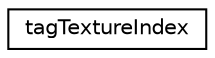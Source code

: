 digraph "Graphical Class Hierarchy"
{
 // LATEX_PDF_SIZE
  edge [fontname="Helvetica",fontsize="10",labelfontname="Helvetica",labelfontsize="10"];
  node [fontname="Helvetica",fontsize="10",shape=record];
  rankdir="LR";
  Node0 [label="tagTextureIndex",height=0.2,width=0.4,color="black", fillcolor="white", style="filled",URL="$structtag_texture_index.html",tooltip=" "];
}
